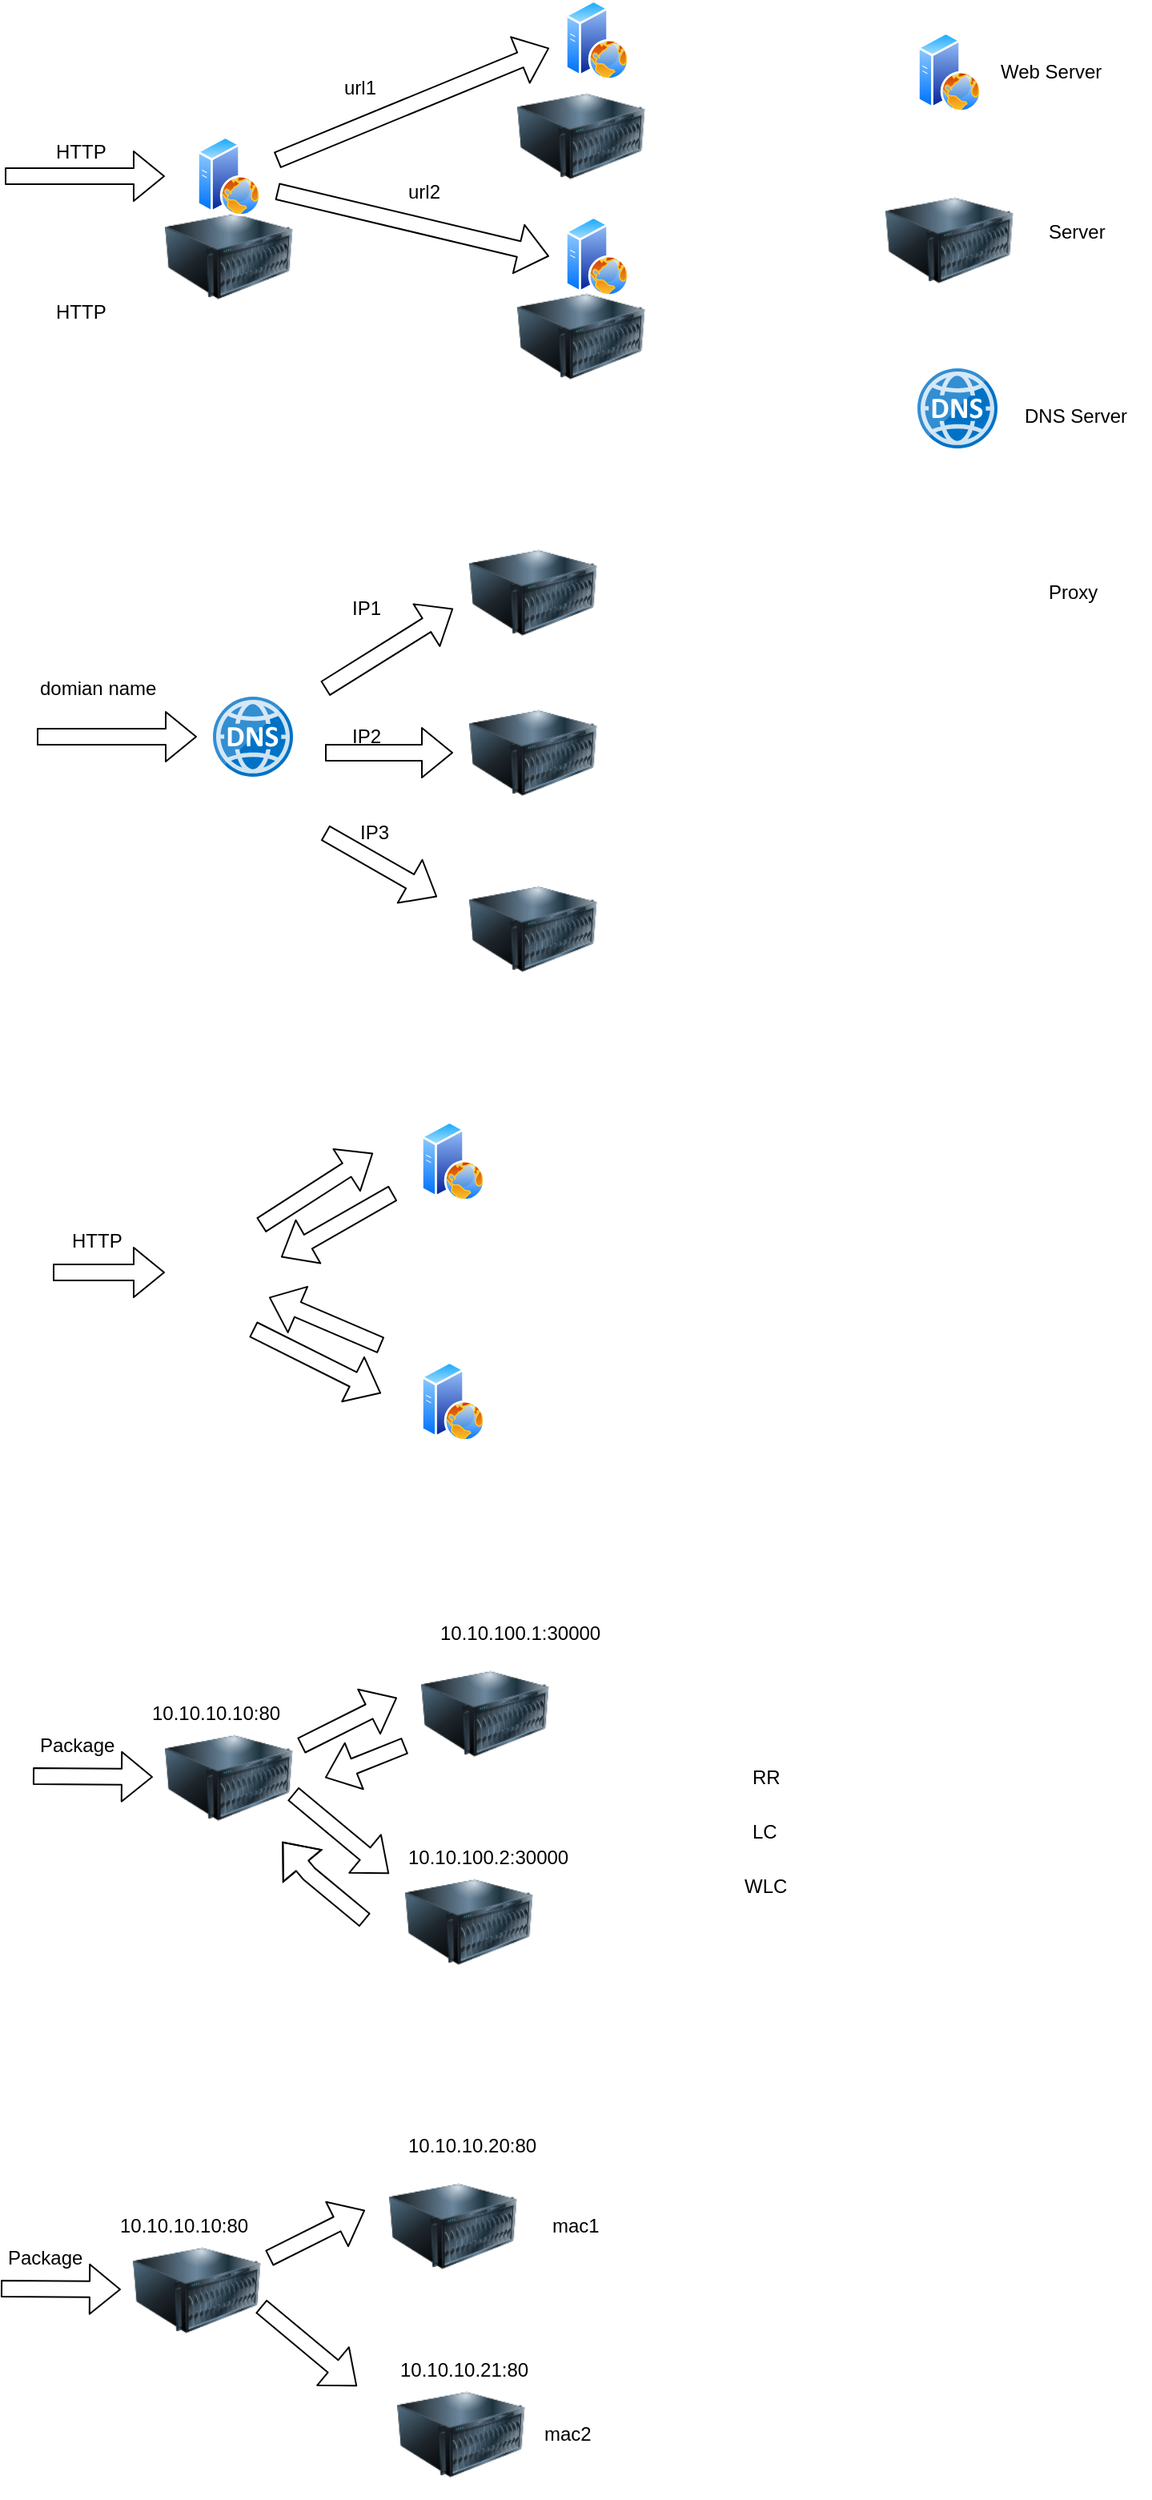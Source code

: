<mxfile version="12.2.7" type="github" pages="1">
  <diagram id="zMLtz5oXTfzLUbET5rYU" name="Page-1">
    <mxGraphModel dx="1408" dy="760" grid="1" gridSize="10" guides="1" tooltips="1" connect="1" arrows="1" fold="1" page="1" pageScale="1" pageWidth="850" pageHeight="1100" math="0" shadow="0">
      <root>
        <mxCell id="0"/>
        <mxCell id="1" parent="0"/>
        <mxCell id="HMnzymwOtI_n0Ta_HW3j-2" value="" style="image;html=1;labelBackgroundColor=#ffffff;image=img/lib/clip_art/computers/Server_128x128.png" vertex="1" parent="1">
          <mxGeometry x="350" y="75" width="80" height="80" as="geometry"/>
        </mxCell>
        <mxCell id="HMnzymwOtI_n0Ta_HW3j-3" value="" style="image;html=1;labelBackgroundColor=#ffffff;image=img/lib/clip_art/computers/Server_128x128.png" vertex="1" parent="1">
          <mxGeometry x="350" y="200" width="80" height="80" as="geometry"/>
        </mxCell>
        <mxCell id="HMnzymwOtI_n0Ta_HW3j-5" value="" style="image;html=1;labelBackgroundColor=#ffffff;image=img/lib/clip_art/computers/Server_128x128.png" vertex="1" parent="1">
          <mxGeometry x="130" y="150" width="80" height="80" as="geometry"/>
        </mxCell>
        <mxCell id="HMnzymwOtI_n0Ta_HW3j-6" value="" style="shape=flexArrow;endArrow=classic;html=1;" edge="1" parent="1">
          <mxGeometry width="50" height="50" relative="1" as="geometry">
            <mxPoint x="30" y="140" as="sourcePoint"/>
            <mxPoint x="130" y="140" as="targetPoint"/>
          </mxGeometry>
        </mxCell>
        <mxCell id="HMnzymwOtI_n0Ta_HW3j-7" value="" style="shape=flexArrow;endArrow=classic;html=1;" edge="1" parent="1">
          <mxGeometry width="50" height="50" relative="1" as="geometry">
            <mxPoint x="200" y="149.5" as="sourcePoint"/>
            <mxPoint x="370" y="190" as="targetPoint"/>
          </mxGeometry>
        </mxCell>
        <mxCell id="HMnzymwOtI_n0Ta_HW3j-9" value="" style="aspect=fixed;perimeter=ellipsePerimeter;html=1;align=center;shadow=0;dashed=0;spacingTop=3;image;image=img/lib/active_directory/web_server.svg;" vertex="1" parent="1">
          <mxGeometry x="150" y="115" width="40" height="50" as="geometry"/>
        </mxCell>
        <mxCell id="HMnzymwOtI_n0Ta_HW3j-11" value="" style="aspect=fixed;perimeter=ellipsePerimeter;html=1;align=center;shadow=0;dashed=0;spacingTop=3;image;image=img/lib/active_directory/web_server.svg;" vertex="1" parent="1">
          <mxGeometry x="380" y="30" width="40" height="50" as="geometry"/>
        </mxCell>
        <mxCell id="HMnzymwOtI_n0Ta_HW3j-12" value="" style="aspect=fixed;perimeter=ellipsePerimeter;html=1;align=center;shadow=0;dashed=0;spacingTop=3;image;image=img/lib/active_directory/web_server.svg;" vertex="1" parent="1">
          <mxGeometry x="380" y="165" width="40" height="50" as="geometry"/>
        </mxCell>
        <mxCell id="HMnzymwOtI_n0Ta_HW3j-13" value="" style="shape=flexArrow;endArrow=classic;html=1;" edge="1" parent="1">
          <mxGeometry width="50" height="50" relative="1" as="geometry">
            <mxPoint x="200" y="130" as="sourcePoint"/>
            <mxPoint x="370" y="60" as="targetPoint"/>
          </mxGeometry>
        </mxCell>
        <mxCell id="HMnzymwOtI_n0Ta_HW3j-14" value="" style="aspect=fixed;perimeter=ellipsePerimeter;html=1;align=center;shadow=0;dashed=0;spacingTop=3;image;image=img/lib/active_directory/web_server.svg;" vertex="1" parent="1">
          <mxGeometry x="600" y="50" width="40" height="50" as="geometry"/>
        </mxCell>
        <mxCell id="HMnzymwOtI_n0Ta_HW3j-15" value="Web Server" style="text;html=1;resizable=0;points=[];autosize=1;align=left;verticalAlign=top;spacingTop=-4;" vertex="1" parent="1">
          <mxGeometry x="650" y="65" width="80" height="20" as="geometry"/>
        </mxCell>
        <mxCell id="HMnzymwOtI_n0Ta_HW3j-16" value="" style="image;html=1;labelBackgroundColor=#ffffff;image=img/lib/clip_art/computers/Server_128x128.png" vertex="1" parent="1">
          <mxGeometry x="580" y="140" width="80" height="80" as="geometry"/>
        </mxCell>
        <mxCell id="HMnzymwOtI_n0Ta_HW3j-17" value="Server" style="text;html=1;resizable=0;points=[];autosize=1;align=left;verticalAlign=top;spacingTop=-4;" vertex="1" parent="1">
          <mxGeometry x="680" y="165" width="50" height="20" as="geometry"/>
        </mxCell>
        <mxCell id="HMnzymwOtI_n0Ta_HW3j-18" value="HTTP" style="text;html=1;resizable=0;points=[];autosize=1;align=left;verticalAlign=top;spacingTop=-4;" vertex="1" parent="1">
          <mxGeometry x="60" y="115" width="50" height="20" as="geometry"/>
        </mxCell>
        <mxCell id="HMnzymwOtI_n0Ta_HW3j-22" value="HTTP" style="text;html=1;resizable=0;points=[];autosize=1;align=left;verticalAlign=top;spacingTop=-4;" vertex="1" parent="1">
          <mxGeometry x="60" y="215" width="50" height="20" as="geometry"/>
        </mxCell>
        <mxCell id="HMnzymwOtI_n0Ta_HW3j-19" value="" style="aspect=fixed;html=1;points=[];align=center;image;fontSize=12;image=img/lib/mscae/DNS.svg;" vertex="1" parent="1">
          <mxGeometry x="600" y="260" width="50" height="50" as="geometry"/>
        </mxCell>
        <mxCell id="HMnzymwOtI_n0Ta_HW3j-20" value="DNS Server" style="text;html=1;resizable=0;points=[];autosize=1;align=left;verticalAlign=top;spacingTop=-4;" vertex="1" parent="1">
          <mxGeometry x="665" y="280" width="80" height="20" as="geometry"/>
        </mxCell>
        <mxCell id="HMnzymwOtI_n0Ta_HW3j-21" value="" style="aspect=fixed;html=1;points=[];align=center;image;fontSize=12;image=img/lib/mscae/DNS.svg;" vertex="1" parent="1">
          <mxGeometry x="160" y="465" width="50" height="50" as="geometry"/>
        </mxCell>
        <mxCell id="HMnzymwOtI_n0Ta_HW3j-24" value="" style="shape=flexArrow;endArrow=classic;html=1;" edge="1" parent="1">
          <mxGeometry width="50" height="50" relative="1" as="geometry">
            <mxPoint x="50" y="490" as="sourcePoint"/>
            <mxPoint x="150" y="490" as="targetPoint"/>
          </mxGeometry>
        </mxCell>
        <mxCell id="HMnzymwOtI_n0Ta_HW3j-26" value="url1" style="text;html=1;resizable=0;points=[];autosize=1;align=left;verticalAlign=top;spacingTop=-4;" vertex="1" parent="1">
          <mxGeometry x="240" y="75" width="40" height="20" as="geometry"/>
        </mxCell>
        <mxCell id="HMnzymwOtI_n0Ta_HW3j-27" value="url2" style="text;html=1;resizable=0;points=[];autosize=1;align=left;verticalAlign=top;spacingTop=-4;" vertex="1" parent="1">
          <mxGeometry x="280" y="140" width="40" height="20" as="geometry"/>
        </mxCell>
        <mxCell id="HMnzymwOtI_n0Ta_HW3j-28" value="domian name" style="text;html=1;resizable=0;points=[];autosize=1;align=left;verticalAlign=top;spacingTop=-4;" vertex="1" parent="1">
          <mxGeometry x="50" y="450" width="90" height="20" as="geometry"/>
        </mxCell>
        <mxCell id="HMnzymwOtI_n0Ta_HW3j-29" value="" style="image;html=1;labelBackgroundColor=#ffffff;image=img/lib/clip_art/computers/Server_128x128.png" vertex="1" parent="1">
          <mxGeometry x="320" y="360" width="80" height="80" as="geometry"/>
        </mxCell>
        <mxCell id="HMnzymwOtI_n0Ta_HW3j-30" value="" style="image;html=1;labelBackgroundColor=#ffffff;image=img/lib/clip_art/computers/Server_128x128.png" vertex="1" parent="1">
          <mxGeometry x="320" y="460" width="80" height="80" as="geometry"/>
        </mxCell>
        <mxCell id="HMnzymwOtI_n0Ta_HW3j-31" value="" style="image;html=1;labelBackgroundColor=#ffffff;image=img/lib/clip_art/computers/Server_128x128.png" vertex="1" parent="1">
          <mxGeometry x="320" y="570" width="80" height="80" as="geometry"/>
        </mxCell>
        <mxCell id="HMnzymwOtI_n0Ta_HW3j-32" value="" style="shape=flexArrow;endArrow=classic;html=1;" edge="1" parent="1">
          <mxGeometry width="50" height="50" relative="1" as="geometry">
            <mxPoint x="230" y="460" as="sourcePoint"/>
            <mxPoint x="310" y="410" as="targetPoint"/>
          </mxGeometry>
        </mxCell>
        <mxCell id="HMnzymwOtI_n0Ta_HW3j-33" value="" style="shape=flexArrow;endArrow=classic;html=1;" edge="1" parent="1">
          <mxGeometry width="50" height="50" relative="1" as="geometry">
            <mxPoint x="230" y="500" as="sourcePoint"/>
            <mxPoint x="310" y="500" as="targetPoint"/>
          </mxGeometry>
        </mxCell>
        <mxCell id="HMnzymwOtI_n0Ta_HW3j-34" value="" style="shape=flexArrow;endArrow=classic;html=1;" edge="1" parent="1">
          <mxGeometry width="50" height="50" relative="1" as="geometry">
            <mxPoint x="230" y="550" as="sourcePoint"/>
            <mxPoint x="300" y="590" as="targetPoint"/>
          </mxGeometry>
        </mxCell>
        <mxCell id="HMnzymwOtI_n0Ta_HW3j-35" value="IP1" style="text;html=1;resizable=0;points=[];autosize=1;align=left;verticalAlign=top;spacingTop=-4;" vertex="1" parent="1">
          <mxGeometry x="245" y="400" width="30" height="20" as="geometry"/>
        </mxCell>
        <mxCell id="HMnzymwOtI_n0Ta_HW3j-38" value="IP2" style="text;html=1;resizable=0;points=[];autosize=1;align=left;verticalAlign=top;spacingTop=-4;" vertex="1" parent="1">
          <mxGeometry x="245" y="480" width="30" height="20" as="geometry"/>
        </mxCell>
        <mxCell id="HMnzymwOtI_n0Ta_HW3j-39" value="IP3" style="text;html=1;resizable=0;points=[];autosize=1;align=left;verticalAlign=top;spacingTop=-4;" vertex="1" parent="1">
          <mxGeometry x="250" y="540" width="30" height="20" as="geometry"/>
        </mxCell>
        <mxCell id="HMnzymwOtI_n0Ta_HW3j-40" value="" style="shape=image;html=1;verticalAlign=top;verticalLabelPosition=bottom;labelBackgroundColor=#ffffff;imageAspect=0;aspect=fixed;image=https://cdn4.iconfinder.com/data/icons/logos-brands-5/24/nginx-128.png" vertex="1" parent="1">
          <mxGeometry x="135" y="800" width="50" height="50" as="geometry"/>
        </mxCell>
        <mxCell id="HMnzymwOtI_n0Ta_HW3j-41" value="" style="shape=image;html=1;verticalAlign=top;verticalLabelPosition=bottom;labelBackgroundColor=#ffffff;imageAspect=0;aspect=fixed;image=https://cdn4.iconfinder.com/data/icons/logos-brands-5/24/nginx-128.png" vertex="1" parent="1">
          <mxGeometry x="595" y="360" width="60" height="60" as="geometry"/>
        </mxCell>
        <mxCell id="HMnzymwOtI_n0Ta_HW3j-42" value="Proxy" style="text;html=1;resizable=0;points=[];autosize=1;align=left;verticalAlign=top;spacingTop=-4;" vertex="1" parent="1">
          <mxGeometry x="680" y="390" width="50" height="20" as="geometry"/>
        </mxCell>
        <mxCell id="HMnzymwOtI_n0Ta_HW3j-43" value="" style="shape=flexArrow;endArrow=classic;html=1;" edge="1" parent="1">
          <mxGeometry width="50" height="50" relative="1" as="geometry">
            <mxPoint x="60" y="824.5" as="sourcePoint"/>
            <mxPoint x="130" y="824.5" as="targetPoint"/>
          </mxGeometry>
        </mxCell>
        <mxCell id="HMnzymwOtI_n0Ta_HW3j-44" value="HTTP" style="text;html=1;resizable=0;points=[];autosize=1;align=left;verticalAlign=top;spacingTop=-4;" vertex="1" parent="1">
          <mxGeometry x="70" y="795" width="50" height="20" as="geometry"/>
        </mxCell>
        <mxCell id="HMnzymwOtI_n0Ta_HW3j-45" value="" style="aspect=fixed;perimeter=ellipsePerimeter;html=1;align=center;shadow=0;dashed=0;spacingTop=3;image;image=img/lib/active_directory/web_server.svg;" vertex="1" parent="1">
          <mxGeometry x="290" y="730" width="40" height="50" as="geometry"/>
        </mxCell>
        <mxCell id="HMnzymwOtI_n0Ta_HW3j-47" value="" style="aspect=fixed;perimeter=ellipsePerimeter;html=1;align=center;shadow=0;dashed=0;spacingTop=3;image;image=img/lib/active_directory/web_server.svg;" vertex="1" parent="1">
          <mxGeometry x="290" y="880" width="40" height="50" as="geometry"/>
        </mxCell>
        <mxCell id="HMnzymwOtI_n0Ta_HW3j-49" value="" style="shape=flexArrow;endArrow=classic;html=1;" edge="1" parent="1">
          <mxGeometry width="50" height="50" relative="1" as="geometry">
            <mxPoint x="190" y="795" as="sourcePoint"/>
            <mxPoint x="260" y="750" as="targetPoint"/>
          </mxGeometry>
        </mxCell>
        <mxCell id="HMnzymwOtI_n0Ta_HW3j-53" value="" style="shape=flexArrow;endArrow=classic;html=1;" edge="1" parent="1">
          <mxGeometry width="50" height="50" relative="1" as="geometry">
            <mxPoint x="185" y="860" as="sourcePoint"/>
            <mxPoint x="265" y="900" as="targetPoint"/>
          </mxGeometry>
        </mxCell>
        <mxCell id="HMnzymwOtI_n0Ta_HW3j-54" value="" style="shape=flexArrow;endArrow=classic;html=1;" edge="1" parent="1">
          <mxGeometry width="50" height="50" relative="1" as="geometry">
            <mxPoint x="272.5" y="775" as="sourcePoint"/>
            <mxPoint x="202.5" y="815" as="targetPoint"/>
          </mxGeometry>
        </mxCell>
        <mxCell id="HMnzymwOtI_n0Ta_HW3j-55" value="" style="shape=flexArrow;endArrow=classic;html=1;" edge="1" parent="1">
          <mxGeometry width="50" height="50" relative="1" as="geometry">
            <mxPoint x="265" y="870" as="sourcePoint"/>
            <mxPoint x="195" y="840" as="targetPoint"/>
          </mxGeometry>
        </mxCell>
        <mxCell id="HMnzymwOtI_n0Ta_HW3j-56" value="" style="image;html=1;labelBackgroundColor=#ffffff;image=img/lib/clip_art/computers/Server_128x128.png" vertex="1" parent="1">
          <mxGeometry x="130" y="1100" width="80" height="80" as="geometry"/>
        </mxCell>
        <mxCell id="HMnzymwOtI_n0Ta_HW3j-57" value="" style="shape=flexArrow;endArrow=classic;html=1;" edge="1" parent="1">
          <mxGeometry width="50" height="50" relative="1" as="geometry">
            <mxPoint x="47.5" y="1139" as="sourcePoint"/>
            <mxPoint x="122.5" y="1139.5" as="targetPoint"/>
          </mxGeometry>
        </mxCell>
        <mxCell id="HMnzymwOtI_n0Ta_HW3j-58" value="Package" style="text;html=1;resizable=0;points=[];autosize=1;align=left;verticalAlign=top;spacingTop=-4;" vertex="1" parent="1">
          <mxGeometry x="50" y="1110" width="60" height="20" as="geometry"/>
        </mxCell>
        <mxCell id="HMnzymwOtI_n0Ta_HW3j-59" value="" style="image;html=1;labelBackgroundColor=#ffffff;image=img/lib/clip_art/computers/Server_128x128.png" vertex="1" parent="1">
          <mxGeometry x="290" y="1060" width="80" height="80" as="geometry"/>
        </mxCell>
        <mxCell id="HMnzymwOtI_n0Ta_HW3j-60" value="" style="image;html=1;labelBackgroundColor=#ffffff;image=img/lib/clip_art/computers/Server_128x128.png" vertex="1" parent="1">
          <mxGeometry x="280" y="1190" width="80" height="80" as="geometry"/>
        </mxCell>
        <mxCell id="HMnzymwOtI_n0Ta_HW3j-61" value="" style="shape=flexArrow;endArrow=classic;html=1;" edge="1" parent="1">
          <mxGeometry width="50" height="50" relative="1" as="geometry">
            <mxPoint x="215" y="1120" as="sourcePoint"/>
            <mxPoint x="275" y="1090" as="targetPoint"/>
          </mxGeometry>
        </mxCell>
        <mxCell id="HMnzymwOtI_n0Ta_HW3j-62" value="" style="shape=flexArrow;endArrow=classic;html=1;" edge="1" parent="1">
          <mxGeometry width="50" height="50" relative="1" as="geometry">
            <mxPoint x="210" y="1150" as="sourcePoint"/>
            <mxPoint x="270" y="1200" as="targetPoint"/>
          </mxGeometry>
        </mxCell>
        <mxCell id="HMnzymwOtI_n0Ta_HW3j-63" value="10.10.10.10:80" style="text;html=1;resizable=0;points=[];autosize=1;align=left;verticalAlign=top;spacingTop=-4;" vertex="1" parent="1">
          <mxGeometry x="120" y="1090" width="100" height="20" as="geometry"/>
        </mxCell>
        <mxCell id="HMnzymwOtI_n0Ta_HW3j-64" value="10.10.100.1:30000" style="text;html=1;resizable=0;points=[];autosize=1;align=left;verticalAlign=top;spacingTop=-4;" vertex="1" parent="1">
          <mxGeometry x="300" y="1040" width="120" height="20" as="geometry"/>
        </mxCell>
        <mxCell id="HMnzymwOtI_n0Ta_HW3j-65" value="10.10.100.2:30000" style="text;html=1;resizable=0;points=[];autosize=1;align=left;verticalAlign=top;spacingTop=-4;" vertex="1" parent="1">
          <mxGeometry x="280" y="1180" width="120" height="20" as="geometry"/>
        </mxCell>
        <mxCell id="HMnzymwOtI_n0Ta_HW3j-66" value="RR" style="text;html=1;resizable=0;points=[];autosize=1;align=left;verticalAlign=top;spacingTop=-4;" vertex="1" parent="1">
          <mxGeometry x="495" y="1130" width="30" height="20" as="geometry"/>
        </mxCell>
        <mxCell id="HMnzymwOtI_n0Ta_HW3j-67" value="LC&lt;br&gt;" style="text;html=1;resizable=0;points=[];autosize=1;align=left;verticalAlign=top;spacingTop=-4;" vertex="1" parent="1">
          <mxGeometry x="495" y="1164" width="30" height="20" as="geometry"/>
        </mxCell>
        <mxCell id="HMnzymwOtI_n0Ta_HW3j-68" value="WLC" style="text;html=1;resizable=0;points=[];autosize=1;align=left;verticalAlign=top;spacingTop=-4;" vertex="1" parent="1">
          <mxGeometry x="490" y="1198" width="40" height="20" as="geometry"/>
        </mxCell>
        <mxCell id="HMnzymwOtI_n0Ta_HW3j-69" value="" style="shape=flexArrow;endArrow=classic;html=1;" edge="1" parent="1">
          <mxGeometry width="50" height="50" relative="1" as="geometry">
            <mxPoint x="280" y="1120" as="sourcePoint"/>
            <mxPoint x="230" y="1140" as="targetPoint"/>
          </mxGeometry>
        </mxCell>
        <mxCell id="HMnzymwOtI_n0Ta_HW3j-70" value="" style="shape=flexArrow;endArrow=classic;html=1;" edge="1" parent="1" target="HMnzymwOtI_n0Ta_HW3j-56">
          <mxGeometry width="50" height="50" relative="1" as="geometry">
            <mxPoint x="255" y="1229" as="sourcePoint"/>
            <mxPoint x="185" y="1179" as="targetPoint"/>
            <Array as="points">
              <mxPoint x="220" y="1200"/>
            </Array>
          </mxGeometry>
        </mxCell>
        <mxCell id="HMnzymwOtI_n0Ta_HW3j-71" value="" style="image;html=1;labelBackgroundColor=#ffffff;image=img/lib/clip_art/computers/Server_128x128.png" vertex="1" parent="1">
          <mxGeometry x="110" y="1420" width="80" height="80" as="geometry"/>
        </mxCell>
        <mxCell id="HMnzymwOtI_n0Ta_HW3j-72" value="" style="shape=flexArrow;endArrow=classic;html=1;" edge="1" parent="1">
          <mxGeometry width="50" height="50" relative="1" as="geometry">
            <mxPoint x="27.5" y="1459" as="sourcePoint"/>
            <mxPoint x="102.5" y="1459.5" as="targetPoint"/>
          </mxGeometry>
        </mxCell>
        <mxCell id="HMnzymwOtI_n0Ta_HW3j-73" value="Package" style="text;html=1;resizable=0;points=[];autosize=1;align=left;verticalAlign=top;spacingTop=-4;" vertex="1" parent="1">
          <mxGeometry x="30" y="1430" width="60" height="20" as="geometry"/>
        </mxCell>
        <mxCell id="HMnzymwOtI_n0Ta_HW3j-74" value="" style="image;html=1;labelBackgroundColor=#ffffff;image=img/lib/clip_art/computers/Server_128x128.png" vertex="1" parent="1">
          <mxGeometry x="270" y="1380" width="80" height="80" as="geometry"/>
        </mxCell>
        <mxCell id="HMnzymwOtI_n0Ta_HW3j-75" value="" style="image;html=1;labelBackgroundColor=#ffffff;image=img/lib/clip_art/computers/Server_128x128.png" vertex="1" parent="1">
          <mxGeometry x="275" y="1510" width="80" height="80" as="geometry"/>
        </mxCell>
        <mxCell id="HMnzymwOtI_n0Ta_HW3j-76" value="" style="shape=flexArrow;endArrow=classic;html=1;" edge="1" parent="1">
          <mxGeometry width="50" height="50" relative="1" as="geometry">
            <mxPoint x="195" y="1440" as="sourcePoint"/>
            <mxPoint x="255" y="1410" as="targetPoint"/>
          </mxGeometry>
        </mxCell>
        <mxCell id="HMnzymwOtI_n0Ta_HW3j-77" value="" style="shape=flexArrow;endArrow=classic;html=1;" edge="1" parent="1">
          <mxGeometry width="50" height="50" relative="1" as="geometry">
            <mxPoint x="190" y="1470" as="sourcePoint"/>
            <mxPoint x="250" y="1520" as="targetPoint"/>
          </mxGeometry>
        </mxCell>
        <mxCell id="HMnzymwOtI_n0Ta_HW3j-78" value="10.10.10.10:80" style="text;html=1;resizable=0;points=[];autosize=1;align=left;verticalAlign=top;spacingTop=-4;" vertex="1" parent="1">
          <mxGeometry x="100" y="1410" width="100" height="20" as="geometry"/>
        </mxCell>
        <mxCell id="HMnzymwOtI_n0Ta_HW3j-79" value="10.10.10.20:80" style="text;html=1;resizable=0;points=[];autosize=1;align=left;verticalAlign=top;spacingTop=-4;" vertex="1" parent="1">
          <mxGeometry x="280" y="1360" width="100" height="20" as="geometry"/>
        </mxCell>
        <mxCell id="HMnzymwOtI_n0Ta_HW3j-80" value="10.10.10.21:80" style="text;html=1;resizable=0;points=[];autosize=1;align=left;verticalAlign=top;spacingTop=-4;" vertex="1" parent="1">
          <mxGeometry x="275" y="1500" width="100" height="20" as="geometry"/>
        </mxCell>
        <mxCell id="HMnzymwOtI_n0Ta_HW3j-83" value="mac1" style="text;html=1;resizable=0;points=[];autosize=1;align=left;verticalAlign=top;spacingTop=-4;" vertex="1" parent="1">
          <mxGeometry x="370" y="1410" width="50" height="20" as="geometry"/>
        </mxCell>
        <mxCell id="HMnzymwOtI_n0Ta_HW3j-84" value="mac2" style="text;html=1;resizable=0;points=[];autosize=1;align=left;verticalAlign=top;spacingTop=-4;" vertex="1" parent="1">
          <mxGeometry x="365" y="1540" width="50" height="20" as="geometry"/>
        </mxCell>
      </root>
    </mxGraphModel>
  </diagram>
</mxfile>
